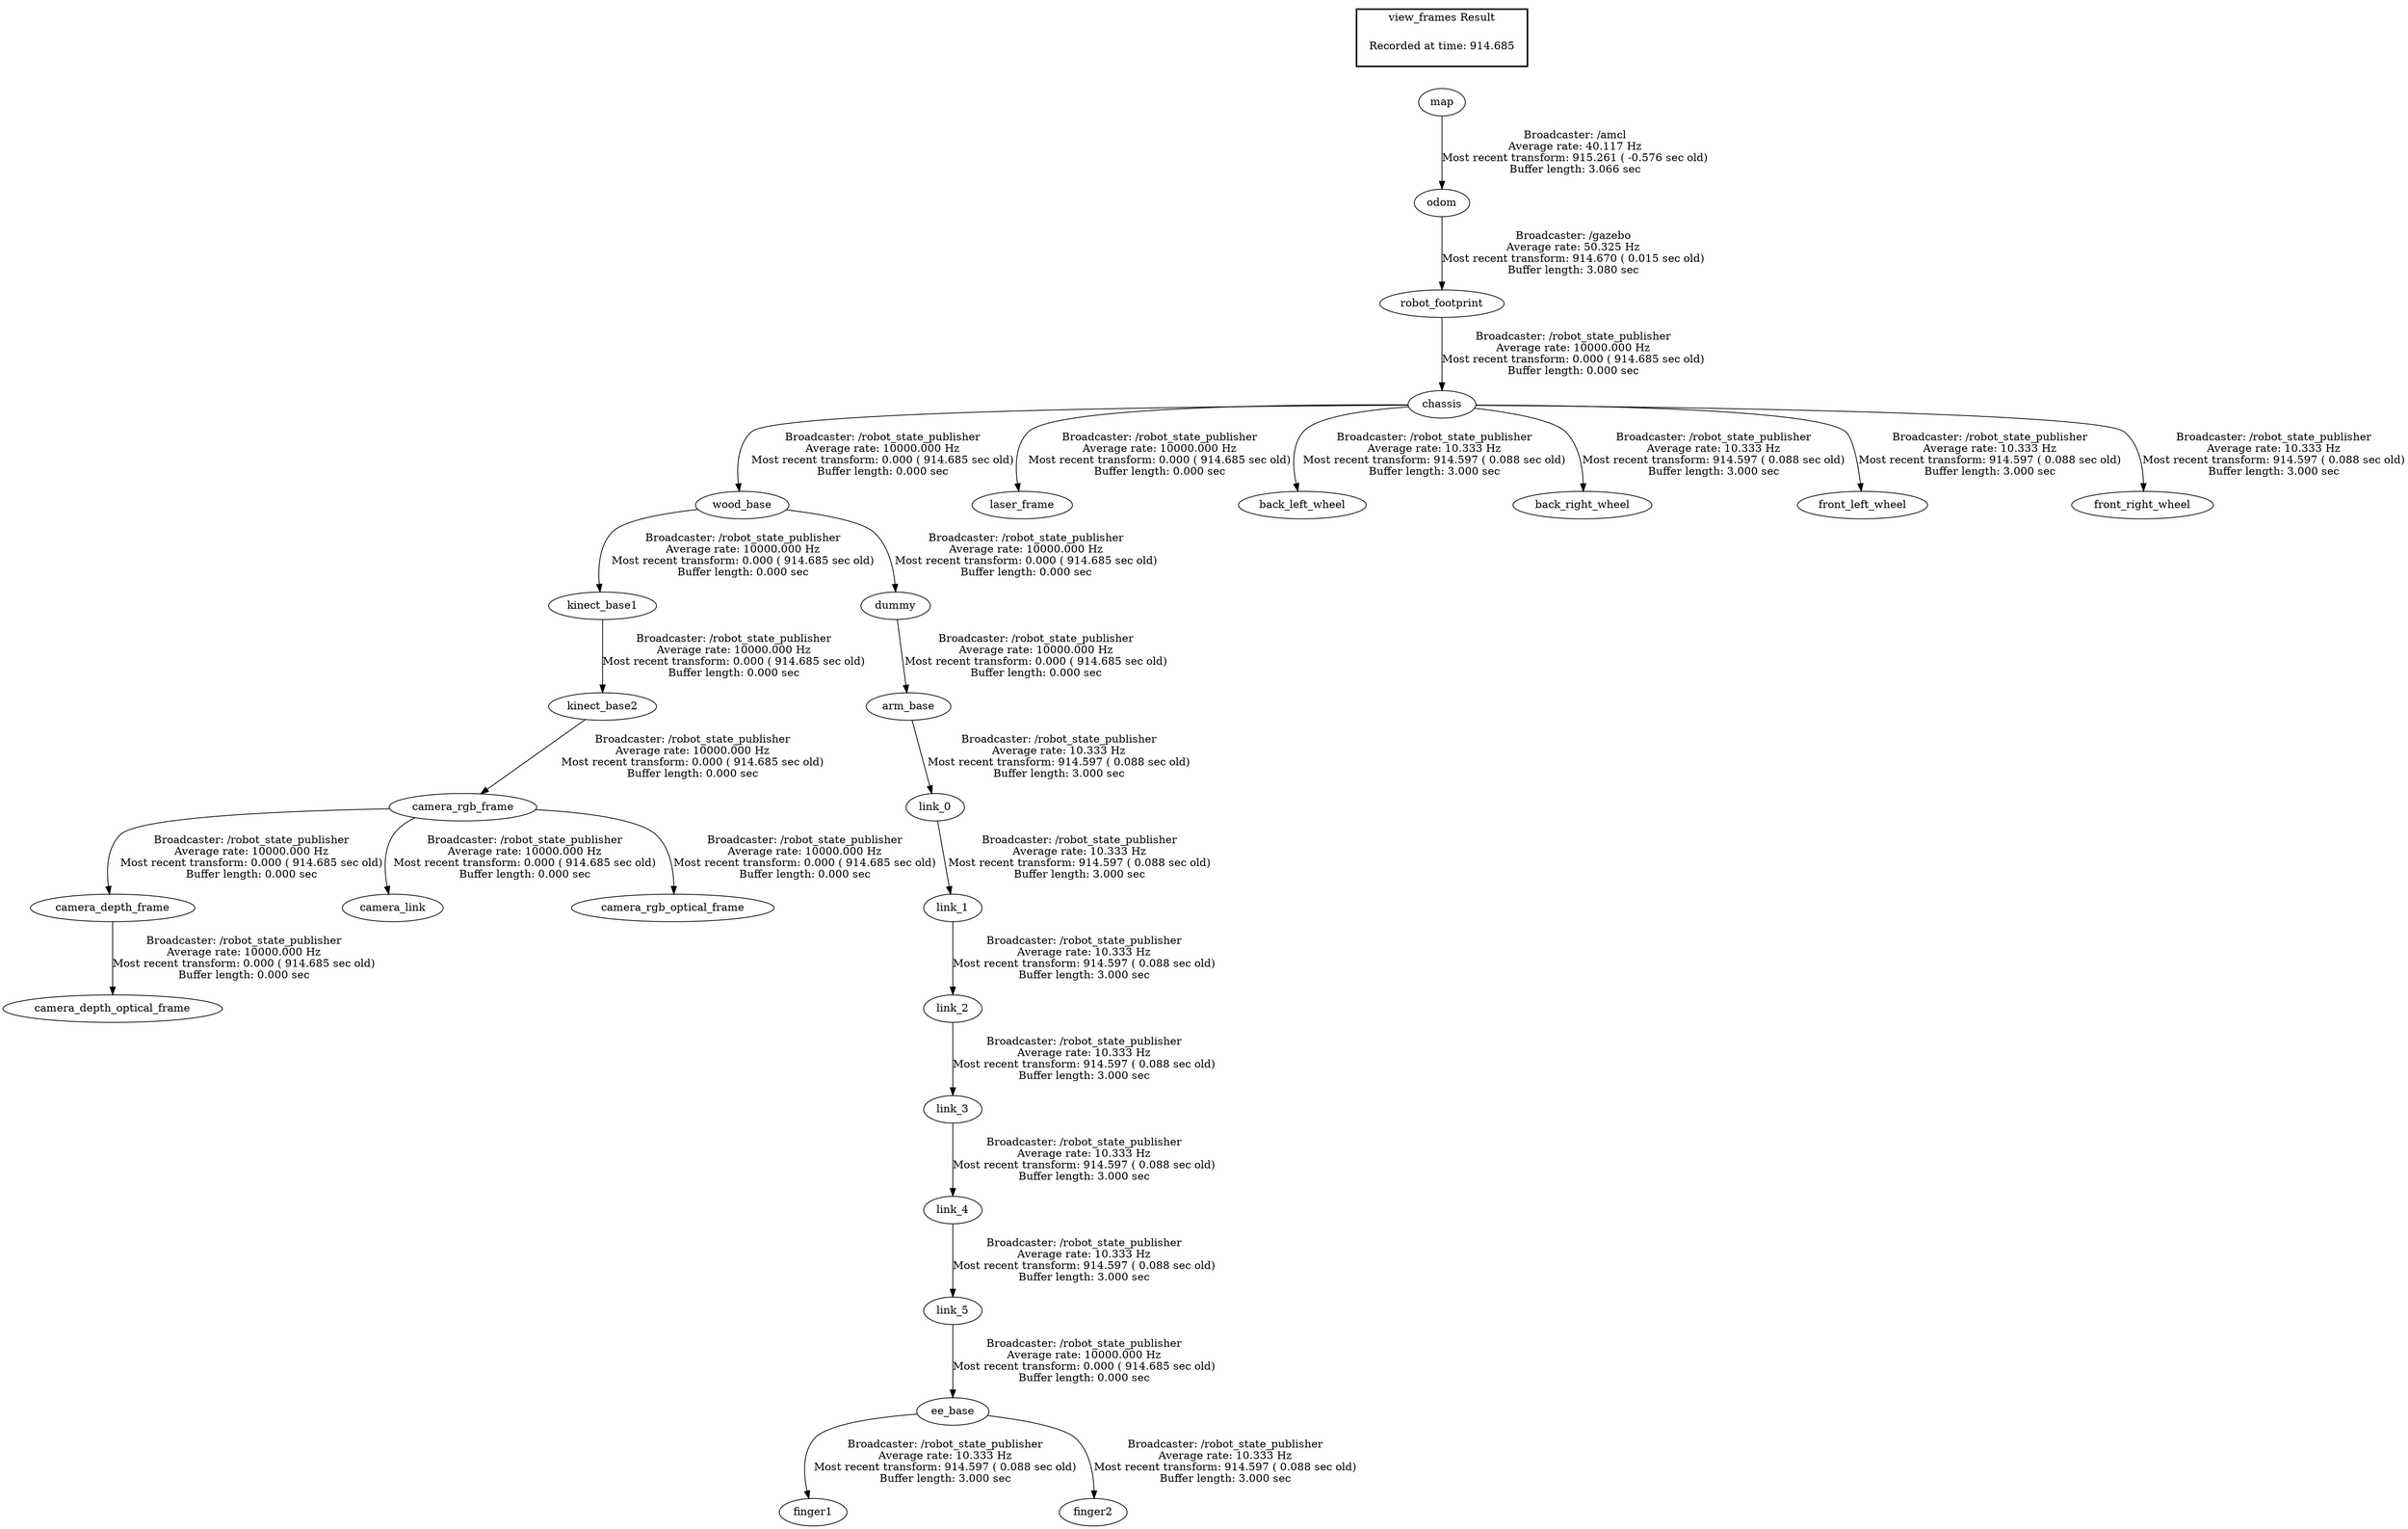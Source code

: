 digraph G {
"camera_rgb_frame" -> "camera_depth_frame"[label="Broadcaster: /robot_state_publisher\nAverage rate: 10000.000 Hz\nMost recent transform: 0.000 ( 914.685 sec old)\nBuffer length: 0.000 sec\n"];
"kinect_base2" -> "camera_rgb_frame"[label="Broadcaster: /robot_state_publisher\nAverage rate: 10000.000 Hz\nMost recent transform: 0.000 ( 914.685 sec old)\nBuffer length: 0.000 sec\n"];
"camera_depth_frame" -> "camera_depth_optical_frame"[label="Broadcaster: /robot_state_publisher\nAverage rate: 10000.000 Hz\nMost recent transform: 0.000 ( 914.685 sec old)\nBuffer length: 0.000 sec\n"];
"camera_rgb_frame" -> "camera_link"[label="Broadcaster: /robot_state_publisher\nAverage rate: 10000.000 Hz\nMost recent transform: 0.000 ( 914.685 sec old)\nBuffer length: 0.000 sec\n"];
"kinect_base1" -> "kinect_base2"[label="Broadcaster: /robot_state_publisher\nAverage rate: 10000.000 Hz\nMost recent transform: 0.000 ( 914.685 sec old)\nBuffer length: 0.000 sec\n"];
"camera_rgb_frame" -> "camera_rgb_optical_frame"[label="Broadcaster: /robot_state_publisher\nAverage rate: 10000.000 Hz\nMost recent transform: 0.000 ( 914.685 sec old)\nBuffer length: 0.000 sec\n"];
"wood_base" -> "dummy"[label="Broadcaster: /robot_state_publisher\nAverage rate: 10000.000 Hz\nMost recent transform: 0.000 ( 914.685 sec old)\nBuffer length: 0.000 sec\n"];
"chassis" -> "wood_base"[label="Broadcaster: /robot_state_publisher\nAverage rate: 10000.000 Hz\nMost recent transform: 0.000 ( 914.685 sec old)\nBuffer length: 0.000 sec\n"];
"dummy" -> "arm_base"[label="Broadcaster: /robot_state_publisher\nAverage rate: 10000.000 Hz\nMost recent transform: 0.000 ( 914.685 sec old)\nBuffer length: 0.000 sec\n"];
"link_5" -> "ee_base"[label="Broadcaster: /robot_state_publisher\nAverage rate: 10000.000 Hz\nMost recent transform: 0.000 ( 914.685 sec old)\nBuffer length: 0.000 sec\n"];
"link_4" -> "link_5"[label="Broadcaster: /robot_state_publisher\nAverage rate: 10.333 Hz\nMost recent transform: 914.597 ( 0.088 sec old)\nBuffer length: 3.000 sec\n"];
"wood_base" -> "kinect_base1"[label="Broadcaster: /robot_state_publisher\nAverage rate: 10000.000 Hz\nMost recent transform: 0.000 ( 914.685 sec old)\nBuffer length: 0.000 sec\n"];
"robot_footprint" -> "chassis"[label="Broadcaster: /robot_state_publisher\nAverage rate: 10000.000 Hz\nMost recent transform: 0.000 ( 914.685 sec old)\nBuffer length: 0.000 sec\n"];
"odom" -> "robot_footprint"[label="Broadcaster: /gazebo\nAverage rate: 50.325 Hz\nMost recent transform: 914.670 ( 0.015 sec old)\nBuffer length: 3.080 sec\n"];
"chassis" -> "laser_frame"[label="Broadcaster: /robot_state_publisher\nAverage rate: 10000.000 Hz\nMost recent transform: 0.000 ( 914.685 sec old)\nBuffer length: 0.000 sec\n"];
"map" -> "odom"[label="Broadcaster: /amcl\nAverage rate: 40.117 Hz\nMost recent transform: 915.261 ( -0.576 sec old)\nBuffer length: 3.066 sec\n"];
"chassis" -> "back_left_wheel"[label="Broadcaster: /robot_state_publisher\nAverage rate: 10.333 Hz\nMost recent transform: 914.597 ( 0.088 sec old)\nBuffer length: 3.000 sec\n"];
"chassis" -> "back_right_wheel"[label="Broadcaster: /robot_state_publisher\nAverage rate: 10.333 Hz\nMost recent transform: 914.597 ( 0.088 sec old)\nBuffer length: 3.000 sec\n"];
"chassis" -> "front_left_wheel"[label="Broadcaster: /robot_state_publisher\nAverage rate: 10.333 Hz\nMost recent transform: 914.597 ( 0.088 sec old)\nBuffer length: 3.000 sec\n"];
"chassis" -> "front_right_wheel"[label="Broadcaster: /robot_state_publisher\nAverage rate: 10.333 Hz\nMost recent transform: 914.597 ( 0.088 sec old)\nBuffer length: 3.000 sec\n"];
"arm_base" -> "link_0"[label="Broadcaster: /robot_state_publisher\nAverage rate: 10.333 Hz\nMost recent transform: 914.597 ( 0.088 sec old)\nBuffer length: 3.000 sec\n"];
"link_0" -> "link_1"[label="Broadcaster: /robot_state_publisher\nAverage rate: 10.333 Hz\nMost recent transform: 914.597 ( 0.088 sec old)\nBuffer length: 3.000 sec\n"];
"link_1" -> "link_2"[label="Broadcaster: /robot_state_publisher\nAverage rate: 10.333 Hz\nMost recent transform: 914.597 ( 0.088 sec old)\nBuffer length: 3.000 sec\n"];
"link_2" -> "link_3"[label="Broadcaster: /robot_state_publisher\nAverage rate: 10.333 Hz\nMost recent transform: 914.597 ( 0.088 sec old)\nBuffer length: 3.000 sec\n"];
"link_3" -> "link_4"[label="Broadcaster: /robot_state_publisher\nAverage rate: 10.333 Hz\nMost recent transform: 914.597 ( 0.088 sec old)\nBuffer length: 3.000 sec\n"];
"ee_base" -> "finger1"[label="Broadcaster: /robot_state_publisher\nAverage rate: 10.333 Hz\nMost recent transform: 914.597 ( 0.088 sec old)\nBuffer length: 3.000 sec\n"];
"ee_base" -> "finger2"[label="Broadcaster: /robot_state_publisher\nAverage rate: 10.333 Hz\nMost recent transform: 914.597 ( 0.088 sec old)\nBuffer length: 3.000 sec\n"];
edge [style=invis];
 subgraph cluster_legend { style=bold; color=black; label ="view_frames Result";
"Recorded at time: 914.685"[ shape=plaintext ] ;
 }->"map";
}